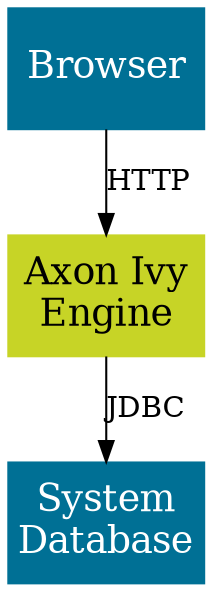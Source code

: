 
digraph overview {
  node [
    shape=box, 
    style=filled,
    margin=0 width=2 height=0.8
    fontcolor="white",    
    color="#007095",
    fixedsize=true,
    fontsize=18
  ];

  browser [ label="Browser", pos = "0,2.5!", width="1.3" height="0.8"];
  engine [label="Axon Ivy\nEngine", pos="3,2.5!", height="0.8", width="1.3", color="#C7D426", fontcolor="black"];
  systemdb [ label="System\nDatabase", pos="6,2.5!" width="1.3" height="0.8"]
  
  browser -> engine [ label="HTTP"];
  engine -> systemdb [ label="JDBC" ];
}
